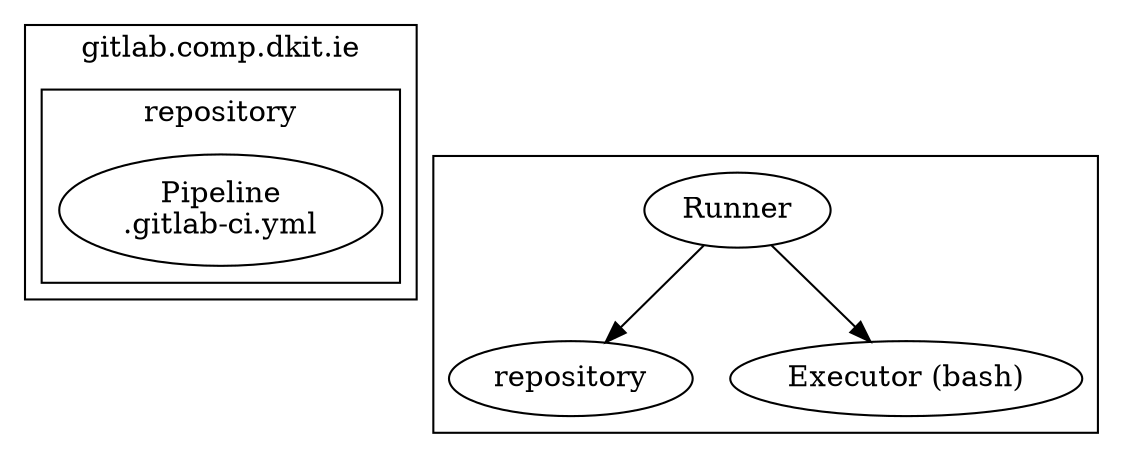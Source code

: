 digraph G {

	subgraph cluster_gitlab {
		 label = "gitlab.comp.dkit.ie";
		 subgraph cluster_repository {
		 label = "repository";
		 pipeline [label="Pipeline\n.gitlab-ci.yml"];
		 }
	}

	subgraph cluster_xoa {

	runner [label="Runner"];

	runner -> repository;

	executor [label="Executor (bash)"];

	runner -> executor;

	}

}

